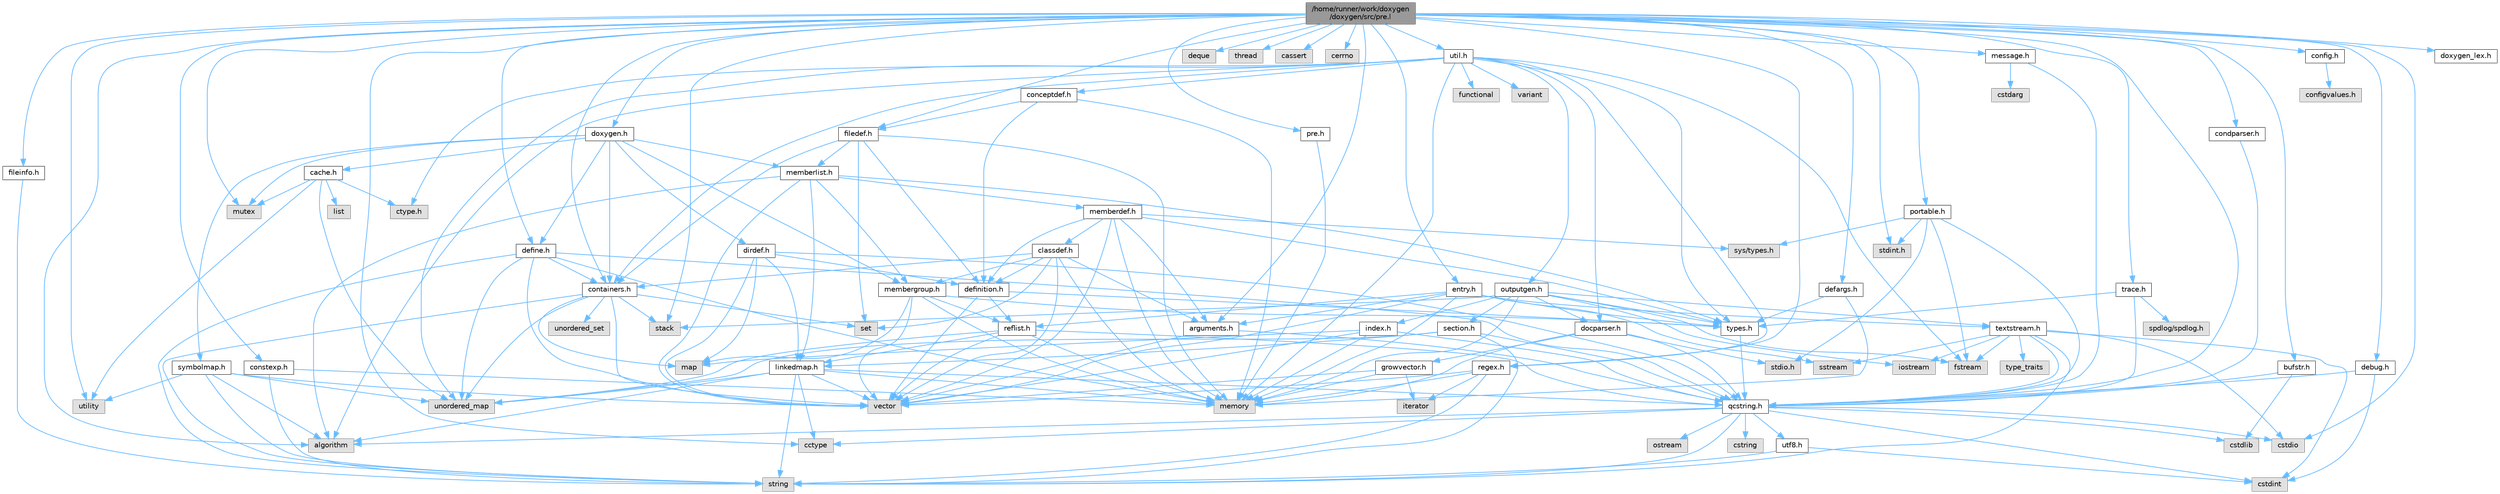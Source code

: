 digraph "/home/runner/work/doxygen/doxygen/src/pre.l"
{
 // INTERACTIVE_SVG=YES
 // LATEX_PDF_SIZE
  bgcolor="transparent";
  edge [fontname=Helvetica,fontsize=10,labelfontname=Helvetica,labelfontsize=10];
  node [fontname=Helvetica,fontsize=10,shape=box,height=0.2,width=0.4];
  Node1 [id="Node000001",label="/home/runner/work/doxygen\l/doxygen/src/pre.l",height=0.2,width=0.4,color="gray40", fillcolor="grey60", style="filled", fontcolor="black"];
  Node1 -> Node2 [id="edge1_Node000001_Node000002",color="steelblue1",style="solid"];
  Node2 [id="Node000002",label="stdint.h",height=0.2,width=0.4,color="grey60", fillcolor="#E0E0E0", style="filled"];
  Node1 -> Node3 [id="edge2_Node000001_Node000003",color="steelblue1",style="solid"];
  Node3 [id="Node000003",label="doxygen.h",height=0.2,width=0.4,color="grey40", fillcolor="white", style="filled",URL="$d1/da1/doxygen_8h.html",tooltip=" "];
  Node3 -> Node4 [id="edge3_Node000003_Node000004",color="steelblue1",style="solid"];
  Node4 [id="Node000004",label="mutex",height=0.2,width=0.4,color="grey60", fillcolor="#E0E0E0", style="filled"];
  Node3 -> Node5 [id="edge4_Node000003_Node000005",color="steelblue1",style="solid"];
  Node5 [id="Node000005",label="containers.h",height=0.2,width=0.4,color="grey40", fillcolor="white", style="filled",URL="$d5/d75/containers_8h.html",tooltip=" "];
  Node5 -> Node6 [id="edge5_Node000005_Node000006",color="steelblue1",style="solid"];
  Node6 [id="Node000006",label="vector",height=0.2,width=0.4,color="grey60", fillcolor="#E0E0E0", style="filled"];
  Node5 -> Node7 [id="edge6_Node000005_Node000007",color="steelblue1",style="solid"];
  Node7 [id="Node000007",label="string",height=0.2,width=0.4,color="grey60", fillcolor="#E0E0E0", style="filled"];
  Node5 -> Node8 [id="edge7_Node000005_Node000008",color="steelblue1",style="solid"];
  Node8 [id="Node000008",label="set",height=0.2,width=0.4,color="grey60", fillcolor="#E0E0E0", style="filled"];
  Node5 -> Node9 [id="edge8_Node000005_Node000009",color="steelblue1",style="solid"];
  Node9 [id="Node000009",label="map",height=0.2,width=0.4,color="grey60", fillcolor="#E0E0E0", style="filled"];
  Node5 -> Node10 [id="edge9_Node000005_Node000010",color="steelblue1",style="solid"];
  Node10 [id="Node000010",label="unordered_set",height=0.2,width=0.4,color="grey60", fillcolor="#E0E0E0", style="filled"];
  Node5 -> Node11 [id="edge10_Node000005_Node000011",color="steelblue1",style="solid"];
  Node11 [id="Node000011",label="unordered_map",height=0.2,width=0.4,color="grey60", fillcolor="#E0E0E0", style="filled"];
  Node5 -> Node12 [id="edge11_Node000005_Node000012",color="steelblue1",style="solid"];
  Node12 [id="Node000012",label="stack",height=0.2,width=0.4,color="grey60", fillcolor="#E0E0E0", style="filled"];
  Node3 -> Node13 [id="edge12_Node000003_Node000013",color="steelblue1",style="solid"];
  Node13 [id="Node000013",label="membergroup.h",height=0.2,width=0.4,color="grey40", fillcolor="white", style="filled",URL="$d9/d11/membergroup_8h.html",tooltip=" "];
  Node13 -> Node6 [id="edge13_Node000013_Node000006",color="steelblue1",style="solid"];
  Node13 -> Node9 [id="edge14_Node000013_Node000009",color="steelblue1",style="solid"];
  Node13 -> Node14 [id="edge15_Node000013_Node000014",color="steelblue1",style="solid"];
  Node14 [id="Node000014",label="memory",height=0.2,width=0.4,color="grey60", fillcolor="#E0E0E0", style="filled"];
  Node13 -> Node15 [id="edge16_Node000013_Node000015",color="steelblue1",style="solid"];
  Node15 [id="Node000015",label="types.h",height=0.2,width=0.4,color="grey40", fillcolor="white", style="filled",URL="$d9/d49/types_8h.html",tooltip="This file contains a number of basic enums and types."];
  Node15 -> Node16 [id="edge17_Node000015_Node000016",color="steelblue1",style="solid"];
  Node16 [id="Node000016",label="qcstring.h",height=0.2,width=0.4,color="grey40", fillcolor="white", style="filled",URL="$d7/d5c/qcstring_8h.html",tooltip=" "];
  Node16 -> Node7 [id="edge18_Node000016_Node000007",color="steelblue1",style="solid"];
  Node16 -> Node17 [id="edge19_Node000016_Node000017",color="steelblue1",style="solid"];
  Node17 [id="Node000017",label="algorithm",height=0.2,width=0.4,color="grey60", fillcolor="#E0E0E0", style="filled"];
  Node16 -> Node18 [id="edge20_Node000016_Node000018",color="steelblue1",style="solid"];
  Node18 [id="Node000018",label="cctype",height=0.2,width=0.4,color="grey60", fillcolor="#E0E0E0", style="filled"];
  Node16 -> Node19 [id="edge21_Node000016_Node000019",color="steelblue1",style="solid"];
  Node19 [id="Node000019",label="cstring",height=0.2,width=0.4,color="grey60", fillcolor="#E0E0E0", style="filled"];
  Node16 -> Node20 [id="edge22_Node000016_Node000020",color="steelblue1",style="solid"];
  Node20 [id="Node000020",label="cstdio",height=0.2,width=0.4,color="grey60", fillcolor="#E0E0E0", style="filled"];
  Node16 -> Node21 [id="edge23_Node000016_Node000021",color="steelblue1",style="solid"];
  Node21 [id="Node000021",label="cstdlib",height=0.2,width=0.4,color="grey60", fillcolor="#E0E0E0", style="filled"];
  Node16 -> Node22 [id="edge24_Node000016_Node000022",color="steelblue1",style="solid"];
  Node22 [id="Node000022",label="cstdint",height=0.2,width=0.4,color="grey60", fillcolor="#E0E0E0", style="filled"];
  Node16 -> Node23 [id="edge25_Node000016_Node000023",color="steelblue1",style="solid"];
  Node23 [id="Node000023",label="ostream",height=0.2,width=0.4,color="grey60", fillcolor="#E0E0E0", style="filled"];
  Node16 -> Node24 [id="edge26_Node000016_Node000024",color="steelblue1",style="solid"];
  Node24 [id="Node000024",label="utf8.h",height=0.2,width=0.4,color="grey40", fillcolor="white", style="filled",URL="$db/d7c/utf8_8h.html",tooltip="Various UTF8 related helper functions."];
  Node24 -> Node22 [id="edge27_Node000024_Node000022",color="steelblue1",style="solid"];
  Node24 -> Node7 [id="edge28_Node000024_Node000007",color="steelblue1",style="solid"];
  Node13 -> Node25 [id="edge29_Node000013_Node000025",color="steelblue1",style="solid"];
  Node25 [id="Node000025",label="reflist.h",height=0.2,width=0.4,color="grey40", fillcolor="white", style="filled",URL="$d1/d02/reflist_8h.html",tooltip=" "];
  Node25 -> Node6 [id="edge30_Node000025_Node000006",color="steelblue1",style="solid"];
  Node25 -> Node11 [id="edge31_Node000025_Node000011",color="steelblue1",style="solid"];
  Node25 -> Node14 [id="edge32_Node000025_Node000014",color="steelblue1",style="solid"];
  Node25 -> Node16 [id="edge33_Node000025_Node000016",color="steelblue1",style="solid"];
  Node25 -> Node26 [id="edge34_Node000025_Node000026",color="steelblue1",style="solid"];
  Node26 [id="Node000026",label="linkedmap.h",height=0.2,width=0.4,color="grey40", fillcolor="white", style="filled",URL="$da/de1/linkedmap_8h.html",tooltip=" "];
  Node26 -> Node11 [id="edge35_Node000026_Node000011",color="steelblue1",style="solid"];
  Node26 -> Node6 [id="edge36_Node000026_Node000006",color="steelblue1",style="solid"];
  Node26 -> Node14 [id="edge37_Node000026_Node000014",color="steelblue1",style="solid"];
  Node26 -> Node7 [id="edge38_Node000026_Node000007",color="steelblue1",style="solid"];
  Node26 -> Node17 [id="edge39_Node000026_Node000017",color="steelblue1",style="solid"];
  Node26 -> Node18 [id="edge40_Node000026_Node000018",color="steelblue1",style="solid"];
  Node26 -> Node16 [id="edge41_Node000026_Node000016",color="steelblue1",style="solid"];
  Node3 -> Node27 [id="edge42_Node000003_Node000027",color="steelblue1",style="solid"];
  Node27 [id="Node000027",label="dirdef.h",height=0.2,width=0.4,color="grey40", fillcolor="white", style="filled",URL="$d6/d15/dirdef_8h.html",tooltip=" "];
  Node27 -> Node6 [id="edge43_Node000027_Node000006",color="steelblue1",style="solid"];
  Node27 -> Node9 [id="edge44_Node000027_Node000009",color="steelblue1",style="solid"];
  Node27 -> Node16 [id="edge45_Node000027_Node000016",color="steelblue1",style="solid"];
  Node27 -> Node26 [id="edge46_Node000027_Node000026",color="steelblue1",style="solid"];
  Node27 -> Node28 [id="edge47_Node000027_Node000028",color="steelblue1",style="solid"];
  Node28 [id="Node000028",label="definition.h",height=0.2,width=0.4,color="grey40", fillcolor="white", style="filled",URL="$df/da1/definition_8h.html",tooltip=" "];
  Node28 -> Node6 [id="edge48_Node000028_Node000006",color="steelblue1",style="solid"];
  Node28 -> Node15 [id="edge49_Node000028_Node000015",color="steelblue1",style="solid"];
  Node28 -> Node25 [id="edge50_Node000028_Node000025",color="steelblue1",style="solid"];
  Node3 -> Node29 [id="edge51_Node000003_Node000029",color="steelblue1",style="solid"];
  Node29 [id="Node000029",label="memberlist.h",height=0.2,width=0.4,color="grey40", fillcolor="white", style="filled",URL="$dd/d78/memberlist_8h.html",tooltip=" "];
  Node29 -> Node6 [id="edge52_Node000029_Node000006",color="steelblue1",style="solid"];
  Node29 -> Node17 [id="edge53_Node000029_Node000017",color="steelblue1",style="solid"];
  Node29 -> Node30 [id="edge54_Node000029_Node000030",color="steelblue1",style="solid"];
  Node30 [id="Node000030",label="memberdef.h",height=0.2,width=0.4,color="grey40", fillcolor="white", style="filled",URL="$d4/d46/memberdef_8h.html",tooltip=" "];
  Node30 -> Node6 [id="edge55_Node000030_Node000006",color="steelblue1",style="solid"];
  Node30 -> Node14 [id="edge56_Node000030_Node000014",color="steelblue1",style="solid"];
  Node30 -> Node31 [id="edge57_Node000030_Node000031",color="steelblue1",style="solid"];
  Node31 [id="Node000031",label="sys/types.h",height=0.2,width=0.4,color="grey60", fillcolor="#E0E0E0", style="filled"];
  Node30 -> Node15 [id="edge58_Node000030_Node000015",color="steelblue1",style="solid"];
  Node30 -> Node28 [id="edge59_Node000030_Node000028",color="steelblue1",style="solid"];
  Node30 -> Node32 [id="edge60_Node000030_Node000032",color="steelblue1",style="solid"];
  Node32 [id="Node000032",label="arguments.h",height=0.2,width=0.4,color="grey40", fillcolor="white", style="filled",URL="$df/d9b/arguments_8h.html",tooltip=" "];
  Node32 -> Node6 [id="edge61_Node000032_Node000006",color="steelblue1",style="solid"];
  Node32 -> Node16 [id="edge62_Node000032_Node000016",color="steelblue1",style="solid"];
  Node30 -> Node33 [id="edge63_Node000030_Node000033",color="steelblue1",style="solid"];
  Node33 [id="Node000033",label="classdef.h",height=0.2,width=0.4,color="grey40", fillcolor="white", style="filled",URL="$d1/da6/classdef_8h.html",tooltip=" "];
  Node33 -> Node14 [id="edge64_Node000033_Node000014",color="steelblue1",style="solid"];
  Node33 -> Node6 [id="edge65_Node000033_Node000006",color="steelblue1",style="solid"];
  Node33 -> Node8 [id="edge66_Node000033_Node000008",color="steelblue1",style="solid"];
  Node33 -> Node5 [id="edge67_Node000033_Node000005",color="steelblue1",style="solid"];
  Node33 -> Node28 [id="edge68_Node000033_Node000028",color="steelblue1",style="solid"];
  Node33 -> Node32 [id="edge69_Node000033_Node000032",color="steelblue1",style="solid"];
  Node33 -> Node13 [id="edge70_Node000033_Node000013",color="steelblue1",style="solid"];
  Node29 -> Node26 [id="edge71_Node000029_Node000026",color="steelblue1",style="solid"];
  Node29 -> Node15 [id="edge72_Node000029_Node000015",color="steelblue1",style="solid"];
  Node29 -> Node13 [id="edge73_Node000029_Node000013",color="steelblue1",style="solid"];
  Node3 -> Node34 [id="edge74_Node000003_Node000034",color="steelblue1",style="solid"];
  Node34 [id="Node000034",label="define.h",height=0.2,width=0.4,color="grey40", fillcolor="white", style="filled",URL="$df/d67/define_8h.html",tooltip=" "];
  Node34 -> Node6 [id="edge75_Node000034_Node000006",color="steelblue1",style="solid"];
  Node34 -> Node14 [id="edge76_Node000034_Node000014",color="steelblue1",style="solid"];
  Node34 -> Node7 [id="edge77_Node000034_Node000007",color="steelblue1",style="solid"];
  Node34 -> Node11 [id="edge78_Node000034_Node000011",color="steelblue1",style="solid"];
  Node34 -> Node16 [id="edge79_Node000034_Node000016",color="steelblue1",style="solid"];
  Node34 -> Node5 [id="edge80_Node000034_Node000005",color="steelblue1",style="solid"];
  Node3 -> Node35 [id="edge81_Node000003_Node000035",color="steelblue1",style="solid"];
  Node35 [id="Node000035",label="cache.h",height=0.2,width=0.4,color="grey40", fillcolor="white", style="filled",URL="$d3/d26/cache_8h.html",tooltip=" "];
  Node35 -> Node36 [id="edge82_Node000035_Node000036",color="steelblue1",style="solid"];
  Node36 [id="Node000036",label="list",height=0.2,width=0.4,color="grey60", fillcolor="#E0E0E0", style="filled"];
  Node35 -> Node11 [id="edge83_Node000035_Node000011",color="steelblue1",style="solid"];
  Node35 -> Node4 [id="edge84_Node000035_Node000004",color="steelblue1",style="solid"];
  Node35 -> Node37 [id="edge85_Node000035_Node000037",color="steelblue1",style="solid"];
  Node37 [id="Node000037",label="utility",height=0.2,width=0.4,color="grey60", fillcolor="#E0E0E0", style="filled"];
  Node35 -> Node38 [id="edge86_Node000035_Node000038",color="steelblue1",style="solid"];
  Node38 [id="Node000038",label="ctype.h",height=0.2,width=0.4,color="grey60", fillcolor="#E0E0E0", style="filled"];
  Node3 -> Node39 [id="edge87_Node000003_Node000039",color="steelblue1",style="solid"];
  Node39 [id="Node000039",label="symbolmap.h",height=0.2,width=0.4,color="grey40", fillcolor="white", style="filled",URL="$d7/ddd/symbolmap_8h.html",tooltip=" "];
  Node39 -> Node17 [id="edge88_Node000039_Node000017",color="steelblue1",style="solid"];
  Node39 -> Node11 [id="edge89_Node000039_Node000011",color="steelblue1",style="solid"];
  Node39 -> Node6 [id="edge90_Node000039_Node000006",color="steelblue1",style="solid"];
  Node39 -> Node7 [id="edge91_Node000039_Node000007",color="steelblue1",style="solid"];
  Node39 -> Node37 [id="edge92_Node000039_Node000037",color="steelblue1",style="solid"];
  Node1 -> Node12 [id="edge93_Node000001_Node000012",color="steelblue1",style="solid"];
  Node1 -> Node40 [id="edge94_Node000001_Node000040",color="steelblue1",style="solid"];
  Node40 [id="Node000040",label="deque",height=0.2,width=0.4,color="grey60", fillcolor="#E0E0E0", style="filled"];
  Node1 -> Node17 [id="edge95_Node000001_Node000017",color="steelblue1",style="solid"];
  Node1 -> Node37 [id="edge96_Node000001_Node000037",color="steelblue1",style="solid"];
  Node1 -> Node4 [id="edge97_Node000001_Node000004",color="steelblue1",style="solid"];
  Node1 -> Node41 [id="edge98_Node000001_Node000041",color="steelblue1",style="solid"];
  Node41 [id="Node000041",label="thread",height=0.2,width=0.4,color="grey60", fillcolor="#E0E0E0", style="filled"];
  Node1 -> Node20 [id="edge99_Node000001_Node000020",color="steelblue1",style="solid"];
  Node1 -> Node42 [id="edge100_Node000001_Node000042",color="steelblue1",style="solid"];
  Node42 [id="Node000042",label="cassert",height=0.2,width=0.4,color="grey60", fillcolor="#E0E0E0", style="filled"];
  Node1 -> Node18 [id="edge101_Node000001_Node000018",color="steelblue1",style="solid"];
  Node1 -> Node43 [id="edge102_Node000001_Node000043",color="steelblue1",style="solid"];
  Node43 [id="Node000043",label="cerrno",height=0.2,width=0.4,color="grey60", fillcolor="#E0E0E0", style="filled"];
  Node1 -> Node16 [id="edge103_Node000001_Node000016",color="steelblue1",style="solid"];
  Node1 -> Node5 [id="edge104_Node000001_Node000005",color="steelblue1",style="solid"];
  Node1 -> Node44 [id="edge105_Node000001_Node000044",color="steelblue1",style="solid"];
  Node44 [id="Node000044",label="pre.h",height=0.2,width=0.4,color="grey40", fillcolor="white", style="filled",URL="$d3/dbd/pre_8h.html",tooltip=" "];
  Node44 -> Node14 [id="edge106_Node000044_Node000014",color="steelblue1",style="solid"];
  Node1 -> Node45 [id="edge107_Node000001_Node000045",color="steelblue1",style="solid"];
  Node45 [id="Node000045",label="constexp.h",height=0.2,width=0.4,color="grey40", fillcolor="white", style="filled",URL="$d6/dd8/constexp_8h.html",tooltip=" "];
  Node45 -> Node7 [id="edge108_Node000045_Node000007",color="steelblue1",style="solid"];
  Node45 -> Node14 [id="edge109_Node000045_Node000014",color="steelblue1",style="solid"];
  Node1 -> Node34 [id="edge110_Node000001_Node000034",color="steelblue1",style="solid"];
  Node1 -> Node46 [id="edge111_Node000001_Node000046",color="steelblue1",style="solid"];
  Node46 [id="Node000046",label="message.h",height=0.2,width=0.4,color="grey40", fillcolor="white", style="filled",URL="$d2/d0d/message_8h.html",tooltip=" "];
  Node46 -> Node47 [id="edge112_Node000046_Node000047",color="steelblue1",style="solid"];
  Node47 [id="Node000047",label="cstdarg",height=0.2,width=0.4,color="grey60", fillcolor="#E0E0E0", style="filled"];
  Node46 -> Node16 [id="edge113_Node000046_Node000016",color="steelblue1",style="solid"];
  Node1 -> Node48 [id="edge114_Node000001_Node000048",color="steelblue1",style="solid"];
  Node48 [id="Node000048",label="util.h",height=0.2,width=0.4,color="grey40", fillcolor="white", style="filled",URL="$d8/d3c/util_8h.html",tooltip="A bunch of utility functions."];
  Node48 -> Node14 [id="edge115_Node000048_Node000014",color="steelblue1",style="solid"];
  Node48 -> Node11 [id="edge116_Node000048_Node000011",color="steelblue1",style="solid"];
  Node48 -> Node17 [id="edge117_Node000048_Node000017",color="steelblue1",style="solid"];
  Node48 -> Node49 [id="edge118_Node000048_Node000049",color="steelblue1",style="solid"];
  Node49 [id="Node000049",label="functional",height=0.2,width=0.4,color="grey60", fillcolor="#E0E0E0", style="filled"];
  Node48 -> Node50 [id="edge119_Node000048_Node000050",color="steelblue1",style="solid"];
  Node50 [id="Node000050",label="fstream",height=0.2,width=0.4,color="grey60", fillcolor="#E0E0E0", style="filled"];
  Node48 -> Node51 [id="edge120_Node000048_Node000051",color="steelblue1",style="solid"];
  Node51 [id="Node000051",label="variant",height=0.2,width=0.4,color="grey60", fillcolor="#E0E0E0", style="filled"];
  Node48 -> Node38 [id="edge121_Node000048_Node000038",color="steelblue1",style="solid"];
  Node48 -> Node15 [id="edge122_Node000048_Node000015",color="steelblue1",style="solid"];
  Node48 -> Node52 [id="edge123_Node000048_Node000052",color="steelblue1",style="solid"];
  Node52 [id="Node000052",label="docparser.h",height=0.2,width=0.4,color="grey40", fillcolor="white", style="filled",URL="$de/d9c/docparser_8h.html",tooltip=" "];
  Node52 -> Node53 [id="edge124_Node000052_Node000053",color="steelblue1",style="solid"];
  Node53 [id="Node000053",label="stdio.h",height=0.2,width=0.4,color="grey60", fillcolor="#E0E0E0", style="filled"];
  Node52 -> Node14 [id="edge125_Node000052_Node000014",color="steelblue1",style="solid"];
  Node52 -> Node16 [id="edge126_Node000052_Node000016",color="steelblue1",style="solid"];
  Node52 -> Node54 [id="edge127_Node000052_Node000054",color="steelblue1",style="solid"];
  Node54 [id="Node000054",label="growvector.h",height=0.2,width=0.4,color="grey40", fillcolor="white", style="filled",URL="$d7/d50/growvector_8h.html",tooltip=" "];
  Node54 -> Node6 [id="edge128_Node000054_Node000006",color="steelblue1",style="solid"];
  Node54 -> Node14 [id="edge129_Node000054_Node000014",color="steelblue1",style="solid"];
  Node54 -> Node55 [id="edge130_Node000054_Node000055",color="steelblue1",style="solid"];
  Node55 [id="Node000055",label="iterator",height=0.2,width=0.4,color="grey60", fillcolor="#E0E0E0", style="filled"];
  Node48 -> Node5 [id="edge131_Node000048_Node000005",color="steelblue1",style="solid"];
  Node48 -> Node56 [id="edge132_Node000048_Node000056",color="steelblue1",style="solid"];
  Node56 [id="Node000056",label="outputgen.h",height=0.2,width=0.4,color="grey40", fillcolor="white", style="filled",URL="$df/d06/outputgen_8h.html",tooltip=" "];
  Node56 -> Node14 [id="edge133_Node000056_Node000014",color="steelblue1",style="solid"];
  Node56 -> Node12 [id="edge134_Node000056_Node000012",color="steelblue1",style="solid"];
  Node56 -> Node57 [id="edge135_Node000056_Node000057",color="steelblue1",style="solid"];
  Node57 [id="Node000057",label="iostream",height=0.2,width=0.4,color="grey60", fillcolor="#E0E0E0", style="filled"];
  Node56 -> Node50 [id="edge136_Node000056_Node000050",color="steelblue1",style="solid"];
  Node56 -> Node15 [id="edge137_Node000056_Node000015",color="steelblue1",style="solid"];
  Node56 -> Node58 [id="edge138_Node000056_Node000058",color="steelblue1",style="solid"];
  Node58 [id="Node000058",label="index.h",height=0.2,width=0.4,color="grey40", fillcolor="white", style="filled",URL="$d1/db5/index_8h.html",tooltip=" "];
  Node58 -> Node14 [id="edge139_Node000058_Node000014",color="steelblue1",style="solid"];
  Node58 -> Node6 [id="edge140_Node000058_Node000006",color="steelblue1",style="solid"];
  Node58 -> Node9 [id="edge141_Node000058_Node000009",color="steelblue1",style="solid"];
  Node58 -> Node16 [id="edge142_Node000058_Node000016",color="steelblue1",style="solid"];
  Node56 -> Node59 [id="edge143_Node000056_Node000059",color="steelblue1",style="solid"];
  Node59 [id="Node000059",label="section.h",height=0.2,width=0.4,color="grey40", fillcolor="white", style="filled",URL="$d1/d2a/section_8h.html",tooltip=" "];
  Node59 -> Node7 [id="edge144_Node000059_Node000007",color="steelblue1",style="solid"];
  Node59 -> Node11 [id="edge145_Node000059_Node000011",color="steelblue1",style="solid"];
  Node59 -> Node16 [id="edge146_Node000059_Node000016",color="steelblue1",style="solid"];
  Node59 -> Node26 [id="edge147_Node000059_Node000026",color="steelblue1",style="solid"];
  Node56 -> Node60 [id="edge148_Node000056_Node000060",color="steelblue1",style="solid"];
  Node60 [id="Node000060",label="textstream.h",height=0.2,width=0.4,color="grey40", fillcolor="white", style="filled",URL="$d4/d7d/textstream_8h.html",tooltip=" "];
  Node60 -> Node7 [id="edge149_Node000060_Node000007",color="steelblue1",style="solid"];
  Node60 -> Node57 [id="edge150_Node000060_Node000057",color="steelblue1",style="solid"];
  Node60 -> Node61 [id="edge151_Node000060_Node000061",color="steelblue1",style="solid"];
  Node61 [id="Node000061",label="sstream",height=0.2,width=0.4,color="grey60", fillcolor="#E0E0E0", style="filled"];
  Node60 -> Node22 [id="edge152_Node000060_Node000022",color="steelblue1",style="solid"];
  Node60 -> Node20 [id="edge153_Node000060_Node000020",color="steelblue1",style="solid"];
  Node60 -> Node50 [id="edge154_Node000060_Node000050",color="steelblue1",style="solid"];
  Node60 -> Node62 [id="edge155_Node000060_Node000062",color="steelblue1",style="solid"];
  Node62 [id="Node000062",label="type_traits",height=0.2,width=0.4,color="grey60", fillcolor="#E0E0E0", style="filled"];
  Node60 -> Node16 [id="edge156_Node000060_Node000016",color="steelblue1",style="solid"];
  Node56 -> Node52 [id="edge157_Node000056_Node000052",color="steelblue1",style="solid"];
  Node48 -> Node63 [id="edge158_Node000048_Node000063",color="steelblue1",style="solid"];
  Node63 [id="Node000063",label="regex.h",height=0.2,width=0.4,color="grey40", fillcolor="white", style="filled",URL="$d1/d21/regex_8h.html",tooltip=" "];
  Node63 -> Node14 [id="edge159_Node000063_Node000014",color="steelblue1",style="solid"];
  Node63 -> Node7 [id="edge160_Node000063_Node000007",color="steelblue1",style="solid"];
  Node63 -> Node6 [id="edge161_Node000063_Node000006",color="steelblue1",style="solid"];
  Node63 -> Node55 [id="edge162_Node000063_Node000055",color="steelblue1",style="solid"];
  Node48 -> Node64 [id="edge163_Node000048_Node000064",color="steelblue1",style="solid"];
  Node64 [id="Node000064",label="conceptdef.h",height=0.2,width=0.4,color="grey40", fillcolor="white", style="filled",URL="$da/df1/conceptdef_8h.html",tooltip=" "];
  Node64 -> Node14 [id="edge164_Node000064_Node000014",color="steelblue1",style="solid"];
  Node64 -> Node28 [id="edge165_Node000064_Node000028",color="steelblue1",style="solid"];
  Node64 -> Node65 [id="edge166_Node000064_Node000065",color="steelblue1",style="solid"];
  Node65 [id="Node000065",label="filedef.h",height=0.2,width=0.4,color="grey40", fillcolor="white", style="filled",URL="$d4/d3a/filedef_8h.html",tooltip=" "];
  Node65 -> Node14 [id="edge167_Node000065_Node000014",color="steelblue1",style="solid"];
  Node65 -> Node8 [id="edge168_Node000065_Node000008",color="steelblue1",style="solid"];
  Node65 -> Node28 [id="edge169_Node000065_Node000028",color="steelblue1",style="solid"];
  Node65 -> Node29 [id="edge170_Node000065_Node000029",color="steelblue1",style="solid"];
  Node65 -> Node5 [id="edge171_Node000065_Node000005",color="steelblue1",style="solid"];
  Node1 -> Node66 [id="edge172_Node000001_Node000066",color="steelblue1",style="solid"];
  Node66 [id="Node000066",label="defargs.h",height=0.2,width=0.4,color="grey40", fillcolor="white", style="filled",URL="$d8/d65/defargs_8h.html",tooltip=" "];
  Node66 -> Node15 [id="edge173_Node000066_Node000015",color="steelblue1",style="solid"];
  Node66 -> Node14 [id="edge174_Node000066_Node000014",color="steelblue1",style="solid"];
  Node1 -> Node67 [id="edge175_Node000001_Node000067",color="steelblue1",style="solid"];
  Node67 [id="Node000067",label="debug.h",height=0.2,width=0.4,color="grey40", fillcolor="white", style="filled",URL="$db/d16/debug_8h.html",tooltip=" "];
  Node67 -> Node22 [id="edge176_Node000067_Node000022",color="steelblue1",style="solid"];
  Node67 -> Node16 [id="edge177_Node000067_Node000016",color="steelblue1",style="solid"];
  Node1 -> Node68 [id="edge178_Node000001_Node000068",color="steelblue1",style="solid"];
  Node68 [id="Node000068",label="bufstr.h",height=0.2,width=0.4,color="grey40", fillcolor="white", style="filled",URL="$d4/de5/bufstr_8h.html",tooltip=" "];
  Node68 -> Node21 [id="edge179_Node000068_Node000021",color="steelblue1",style="solid"];
  Node68 -> Node16 [id="edge180_Node000068_Node000016",color="steelblue1",style="solid"];
  Node1 -> Node69 [id="edge181_Node000001_Node000069",color="steelblue1",style="solid"];
  Node69 [id="Node000069",label="portable.h",height=0.2,width=0.4,color="grey40", fillcolor="white", style="filled",URL="$d2/de2/portable_8h.html",tooltip="Portable versions of functions that are platform dependent."];
  Node69 -> Node53 [id="edge182_Node000069_Node000053",color="steelblue1",style="solid"];
  Node69 -> Node31 [id="edge183_Node000069_Node000031",color="steelblue1",style="solid"];
  Node69 -> Node2 [id="edge184_Node000069_Node000002",color="steelblue1",style="solid"];
  Node69 -> Node50 [id="edge185_Node000069_Node000050",color="steelblue1",style="solid"];
  Node69 -> Node16 [id="edge186_Node000069_Node000016",color="steelblue1",style="solid"];
  Node1 -> Node32 [id="edge187_Node000001_Node000032",color="steelblue1",style="solid"];
  Node1 -> Node70 [id="edge188_Node000001_Node000070",color="steelblue1",style="solid"];
  Node70 [id="Node000070",label="entry.h",height=0.2,width=0.4,color="grey40", fillcolor="white", style="filled",URL="$d1/dc6/entry_8h.html",tooltip=" "];
  Node70 -> Node6 [id="edge189_Node000070_Node000006",color="steelblue1",style="solid"];
  Node70 -> Node14 [id="edge190_Node000070_Node000014",color="steelblue1",style="solid"];
  Node70 -> Node61 [id="edge191_Node000070_Node000061",color="steelblue1",style="solid"];
  Node70 -> Node15 [id="edge192_Node000070_Node000015",color="steelblue1",style="solid"];
  Node70 -> Node32 [id="edge193_Node000070_Node000032",color="steelblue1",style="solid"];
  Node70 -> Node25 [id="edge194_Node000070_Node000025",color="steelblue1",style="solid"];
  Node70 -> Node60 [id="edge195_Node000070_Node000060",color="steelblue1",style="solid"];
  Node1 -> Node71 [id="edge196_Node000001_Node000071",color="steelblue1",style="solid"];
  Node71 [id="Node000071",label="condparser.h",height=0.2,width=0.4,color="grey40", fillcolor="white", style="filled",URL="$d7/d6f/condparser_8h.html",tooltip=" "];
  Node71 -> Node16 [id="edge197_Node000071_Node000016",color="steelblue1",style="solid"];
  Node1 -> Node72 [id="edge198_Node000001_Node000072",color="steelblue1",style="solid"];
  Node72 [id="Node000072",label="config.h",height=0.2,width=0.4,color="grey40", fillcolor="white", style="filled",URL="$db/d16/config_8h.html",tooltip=" "];
  Node72 -> Node73 [id="edge199_Node000072_Node000073",color="steelblue1",style="solid"];
  Node73 [id="Node000073",label="configvalues.h",height=0.2,width=0.4,color="grey60", fillcolor="#E0E0E0", style="filled"];
  Node1 -> Node65 [id="edge200_Node000001_Node000065",color="steelblue1",style="solid"];
  Node1 -> Node63 [id="edge201_Node000001_Node000063",color="steelblue1",style="solid"];
  Node1 -> Node74 [id="edge202_Node000001_Node000074",color="steelblue1",style="solid"];
  Node74 [id="Node000074",label="fileinfo.h",height=0.2,width=0.4,color="grey40", fillcolor="white", style="filled",URL="$df/d45/fileinfo_8h.html",tooltip=" "];
  Node74 -> Node7 [id="edge203_Node000074_Node000007",color="steelblue1",style="solid"];
  Node1 -> Node75 [id="edge204_Node000001_Node000075",color="steelblue1",style="solid"];
  Node75 [id="Node000075",label="trace.h",height=0.2,width=0.4,color="grey40", fillcolor="white", style="filled",URL="$d1/d1b/trace_8h.html",tooltip=" "];
  Node75 -> Node76 [id="edge205_Node000075_Node000076",color="steelblue1",style="solid"];
  Node76 [id="Node000076",label="spdlog/spdlog.h",height=0.2,width=0.4,color="grey60", fillcolor="#E0E0E0", style="filled"];
  Node75 -> Node15 [id="edge206_Node000075_Node000015",color="steelblue1",style="solid"];
  Node75 -> Node16 [id="edge207_Node000075_Node000016",color="steelblue1",style="solid"];
  Node1 -> Node77 [id="edge208_Node000001_Node000077",color="steelblue1",style="solid"];
  Node77 [id="Node000077",label="doxygen_lex.h",height=0.2,width=0.4,color="grey40", fillcolor="white", style="filled",URL="$d6/da5/doxygen__lex_8h.html",tooltip=" "];
}
